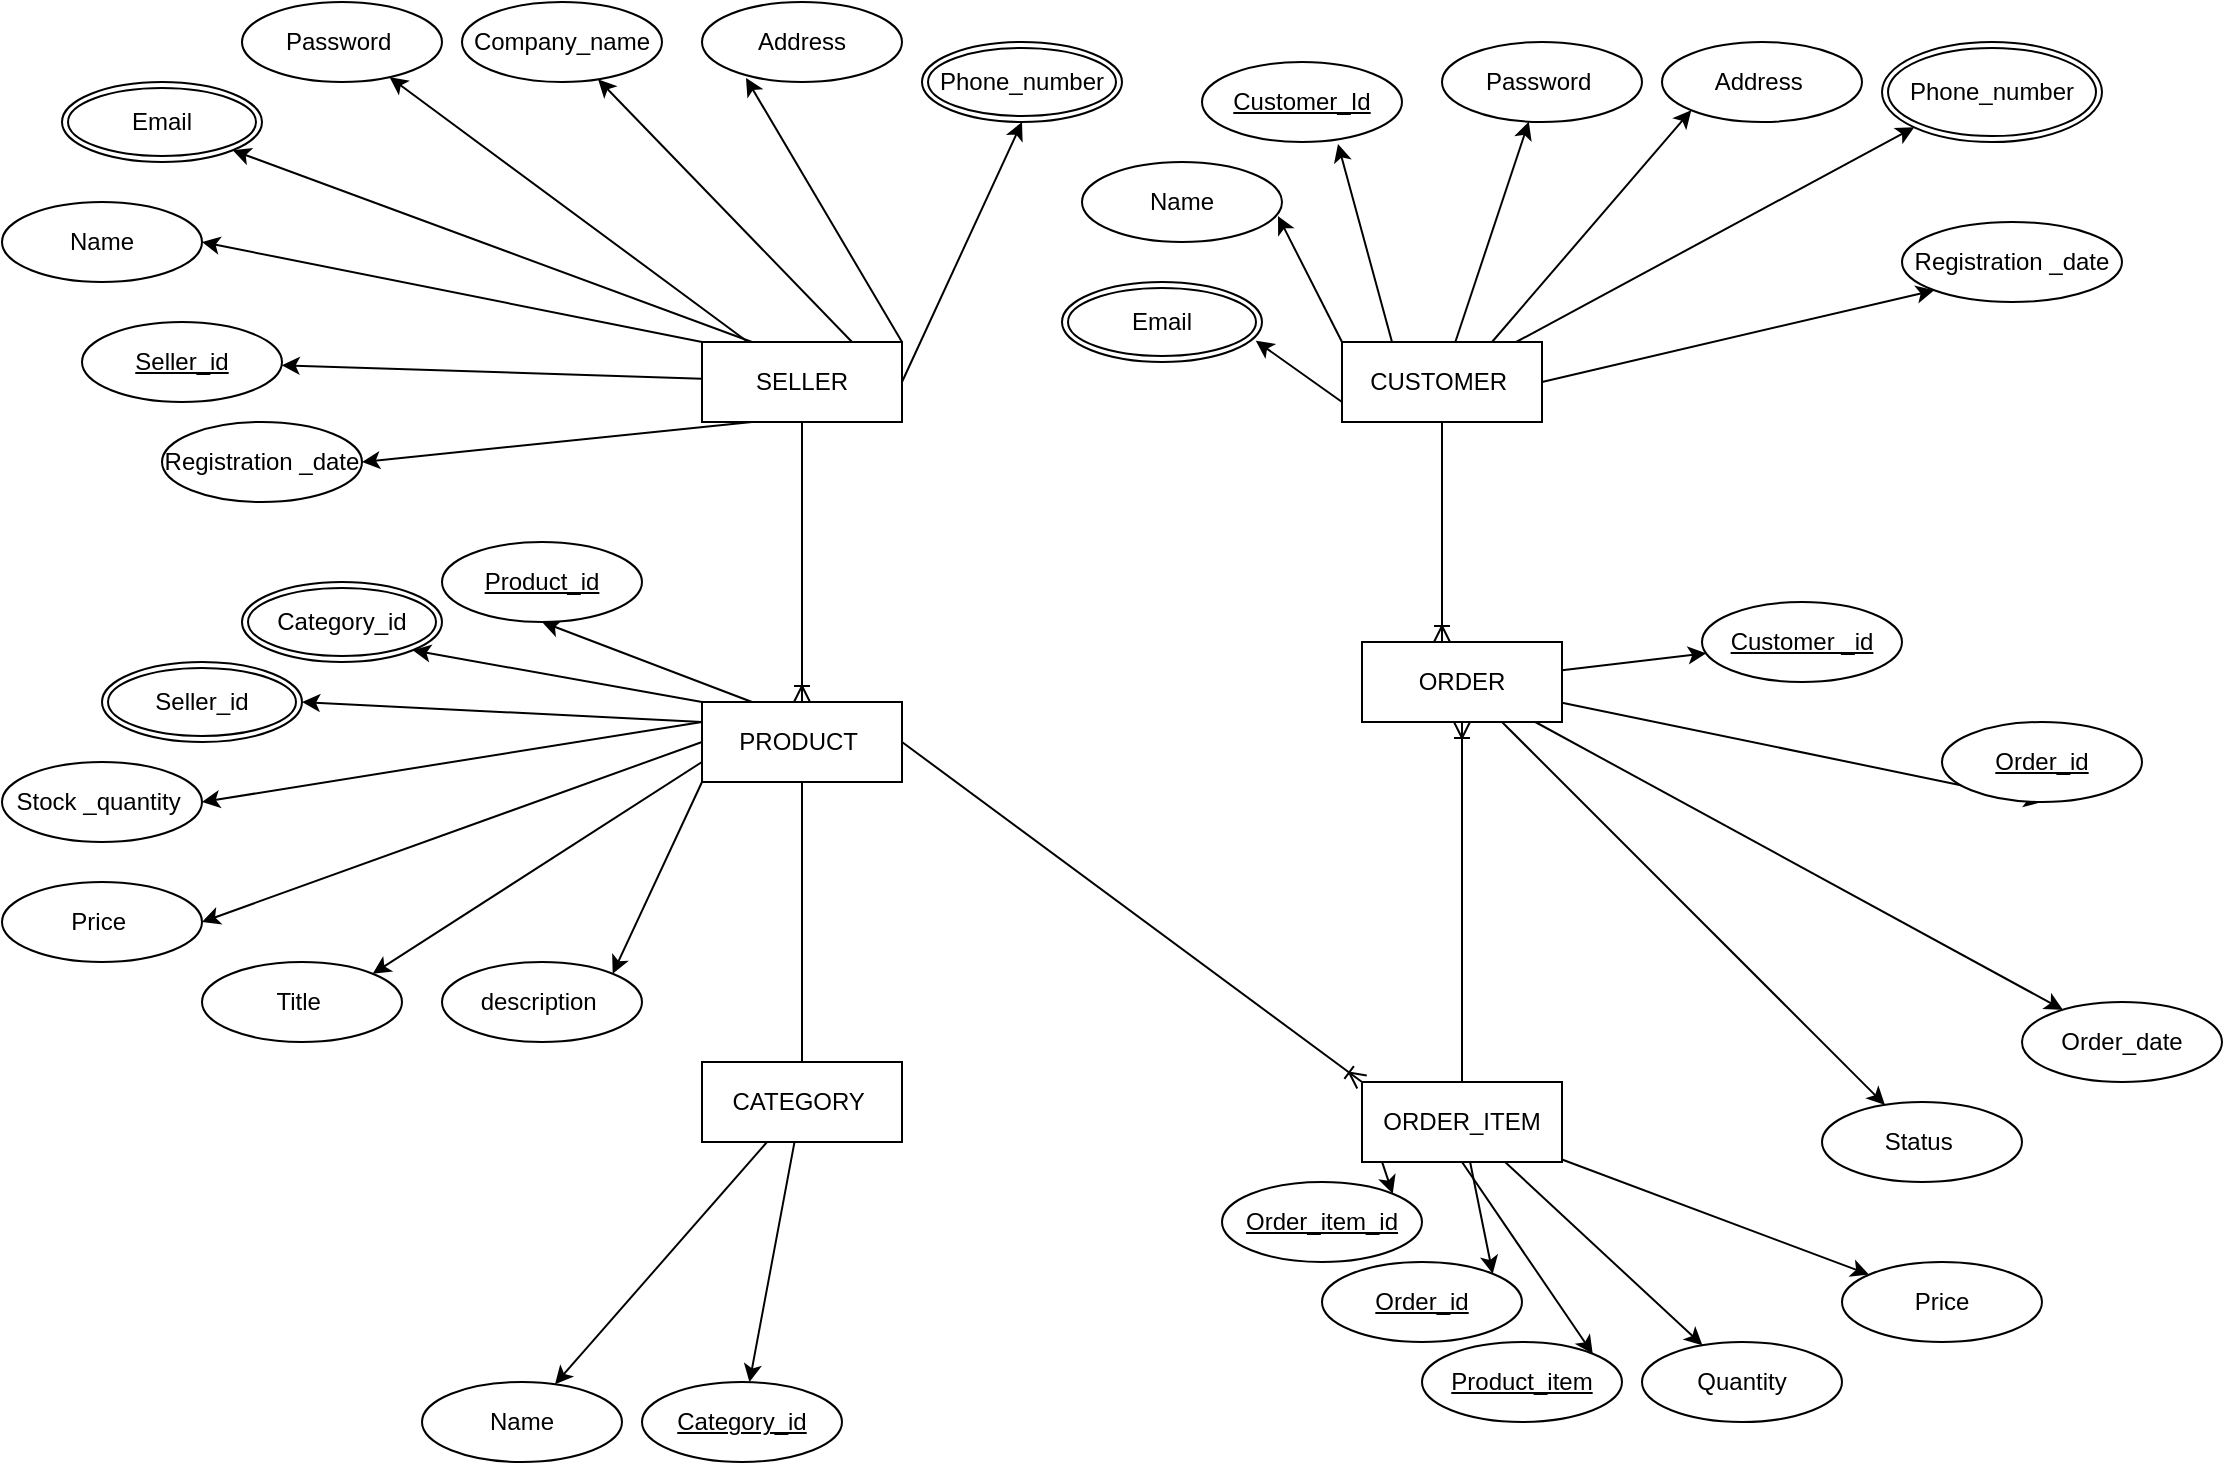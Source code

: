 <mxfile version="24.3.1" type="github">
  <diagram name="Page-1" id="KMla87-xjI7LZ-wWWzqZ">
    <mxGraphModel dx="1554" dy="418" grid="1" gridSize="10" guides="1" tooltips="1" connect="1" arrows="1" fold="1" page="1" pageScale="1" pageWidth="850" pageHeight="1100" math="0" shadow="0">
      <root>
        <mxCell id="0" />
        <mxCell id="1" parent="0" />
        <mxCell id="exMYe-eYut_iKR4kCG4Q-2" value="" style="rounded=0;orthogonalLoop=1;jettySize=auto;html=1;" parent="1" source="exMYe-eYut_iKR4kCG4Q-4" target="exMYe-eYut_iKR4kCG4Q-6" edge="1">
          <mxGeometry relative="1" as="geometry" />
        </mxCell>
        <mxCell id="exMYe-eYut_iKR4kCG4Q-3" style="rounded=0;orthogonalLoop=1;jettySize=auto;html=1;exitX=0.75;exitY=0;exitDx=0;exitDy=0;entryX=0;entryY=1;entryDx=0;entryDy=0;" parent="1" source="exMYe-eYut_iKR4kCG4Q-4" target="exMYe-eYut_iKR4kCG4Q-7" edge="1">
          <mxGeometry relative="1" as="geometry" />
        </mxCell>
        <mxCell id="exMYe-eYut_iKR4kCG4Q-4" value="CUSTOMER&amp;nbsp;" style="whiteSpace=wrap;html=1;align=center;" parent="1" vertex="1">
          <mxGeometry x="-130" y="220" width="100" height="40" as="geometry" />
        </mxCell>
        <mxCell id="exMYe-eYut_iKR4kCG4Q-5" value="Customer_Id" style="ellipse;whiteSpace=wrap;html=1;align=center;fontStyle=4;" parent="1" vertex="1">
          <mxGeometry x="-200" y="80" width="100" height="40" as="geometry" />
        </mxCell>
        <mxCell id="exMYe-eYut_iKR4kCG4Q-6" value="Password&amp;nbsp;" style="ellipse;whiteSpace=wrap;html=1;align=center;" parent="1" vertex="1">
          <mxGeometry x="-80" y="70" width="100" height="40" as="geometry" />
        </mxCell>
        <mxCell id="exMYe-eYut_iKR4kCG4Q-7" value="Address&amp;nbsp;" style="ellipse;whiteSpace=wrap;html=1;align=center;" parent="1" vertex="1">
          <mxGeometry x="30" y="70" width="100" height="40" as="geometry" />
        </mxCell>
        <mxCell id="exMYe-eYut_iKR4kCG4Q-8" value="Registration _date" style="ellipse;whiteSpace=wrap;html=1;align=center;" parent="1" vertex="1">
          <mxGeometry x="150" y="160" width="110" height="40" as="geometry" />
        </mxCell>
        <mxCell id="exMYe-eYut_iKR4kCG4Q-9" value="Name" style="ellipse;whiteSpace=wrap;html=1;align=center;" parent="1" vertex="1">
          <mxGeometry x="-260" y="130" width="100" height="40" as="geometry" />
        </mxCell>
        <mxCell id="exMYe-eYut_iKR4kCG4Q-10" style="rounded=0;orthogonalLoop=1;jettySize=auto;html=1;exitX=0;exitY=0;exitDx=0;exitDy=0;entryX=0.98;entryY=0.675;entryDx=0;entryDy=0;entryPerimeter=0;" parent="1" source="exMYe-eYut_iKR4kCG4Q-4" target="exMYe-eYut_iKR4kCG4Q-9" edge="1">
          <mxGeometry relative="1" as="geometry" />
        </mxCell>
        <mxCell id="exMYe-eYut_iKR4kCG4Q-11" value="" style="rounded=0;orthogonalLoop=1;jettySize=auto;html=1;" parent="1" source="exMYe-eYut_iKR4kCG4Q-15" target="exMYe-eYut_iKR4kCG4Q-17" edge="1">
          <mxGeometry relative="1" as="geometry" />
        </mxCell>
        <mxCell id="exMYe-eYut_iKR4kCG4Q-12" value="" style="rounded=0;orthogonalLoop=1;jettySize=auto;html=1;" parent="1" source="exMYe-eYut_iKR4kCG4Q-15" target="exMYe-eYut_iKR4kCG4Q-22" edge="1">
          <mxGeometry relative="1" as="geometry" />
        </mxCell>
        <mxCell id="exMYe-eYut_iKR4kCG4Q-13" style="rounded=0;orthogonalLoop=1;jettySize=auto;html=1;entryX=0.5;entryY=1;entryDx=0;entryDy=0;" parent="1" source="exMYe-eYut_iKR4kCG4Q-15" target="exMYe-eYut_iKR4kCG4Q-16" edge="1">
          <mxGeometry relative="1" as="geometry" />
        </mxCell>
        <mxCell id="exMYe-eYut_iKR4kCG4Q-14" value="" style="rounded=0;orthogonalLoop=1;jettySize=auto;html=1;" parent="1" source="exMYe-eYut_iKR4kCG4Q-15" target="exMYe-eYut_iKR4kCG4Q-18" edge="1">
          <mxGeometry relative="1" as="geometry" />
        </mxCell>
        <mxCell id="exMYe-eYut_iKR4kCG4Q-15" value="ORDER" style="whiteSpace=wrap;html=1;align=center;direction=east;" parent="1" vertex="1">
          <mxGeometry x="-120" y="370" width="100" height="40" as="geometry" />
        </mxCell>
        <mxCell id="exMYe-eYut_iKR4kCG4Q-16" value="Order_id" style="ellipse;whiteSpace=wrap;html=1;align=center;fontStyle=4;" parent="1" vertex="1">
          <mxGeometry x="170" y="410" width="100" height="40" as="geometry" />
        </mxCell>
        <mxCell id="exMYe-eYut_iKR4kCG4Q-17" value="Status&amp;nbsp;" style="ellipse;whiteSpace=wrap;html=1;align=center;" parent="1" vertex="1">
          <mxGeometry x="110" y="600" width="100" height="40" as="geometry" />
        </mxCell>
        <mxCell id="exMYe-eYut_iKR4kCG4Q-18" value="Order_date" style="ellipse;whiteSpace=wrap;html=1;align=center;" parent="1" vertex="1">
          <mxGeometry x="210" y="550" width="100" height="40" as="geometry" />
        </mxCell>
        <mxCell id="exMYe-eYut_iKR4kCG4Q-19" value="Email" style="ellipse;shape=doubleEllipse;margin=3;whiteSpace=wrap;html=1;align=center;" parent="1" vertex="1">
          <mxGeometry x="-270" y="190" width="100" height="40" as="geometry" />
        </mxCell>
        <mxCell id="exMYe-eYut_iKR4kCG4Q-20" value="Phone_number" style="ellipse;shape=doubleEllipse;margin=3;whiteSpace=wrap;html=1;align=center;" parent="1" vertex="1">
          <mxGeometry x="140" y="70" width="110" height="50" as="geometry" />
        </mxCell>
        <mxCell id="exMYe-eYut_iKR4kCG4Q-21" value="" style="fontSize=12;html=1;endArrow=ERoneToMany;rounded=0;exitX=0.5;exitY=1;exitDx=0;exitDy=0;" parent="1" source="exMYe-eYut_iKR4kCG4Q-4" edge="1">
          <mxGeometry width="100" height="100" relative="1" as="geometry">
            <mxPoint x="70" y="510" as="sourcePoint" />
            <mxPoint x="-80" y="370" as="targetPoint" />
          </mxGeometry>
        </mxCell>
        <mxCell id="exMYe-eYut_iKR4kCG4Q-22" value="Customer _id" style="ellipse;whiteSpace=wrap;html=1;align=center;fontStyle=4;" parent="1" vertex="1">
          <mxGeometry x="50" y="350" width="100" height="40" as="geometry" />
        </mxCell>
        <mxCell id="exMYe-eYut_iKR4kCG4Q-23" value="" style="rounded=0;orthogonalLoop=1;jettySize=auto;html=1;" parent="1" source="exMYe-eYut_iKR4kCG4Q-30" target="exMYe-eYut_iKR4kCG4Q-38" edge="1">
          <mxGeometry relative="1" as="geometry" />
        </mxCell>
        <mxCell id="exMYe-eYut_iKR4kCG4Q-24" value="" style="rounded=0;orthogonalLoop=1;jettySize=auto;html=1;" parent="1" source="exMYe-eYut_iKR4kCG4Q-30" target="exMYe-eYut_iKR4kCG4Q-31" edge="1">
          <mxGeometry relative="1" as="geometry" />
        </mxCell>
        <mxCell id="exMYe-eYut_iKR4kCG4Q-25" style="rounded=0;orthogonalLoop=1;jettySize=auto;html=1;exitX=0;exitY=0;exitDx=0;exitDy=0;entryX=1;entryY=0.5;entryDx=0;entryDy=0;" parent="1" source="exMYe-eYut_iKR4kCG4Q-30" target="exMYe-eYut_iKR4kCG4Q-35" edge="1">
          <mxGeometry relative="1" as="geometry" />
        </mxCell>
        <mxCell id="exMYe-eYut_iKR4kCG4Q-26" style="rounded=0;orthogonalLoop=1;jettySize=auto;html=1;exitX=0.25;exitY=0;exitDx=0;exitDy=0;entryX=1;entryY=1;entryDx=0;entryDy=0;" parent="1" source="exMYe-eYut_iKR4kCG4Q-30" target="exMYe-eYut_iKR4kCG4Q-33" edge="1">
          <mxGeometry relative="1" as="geometry" />
        </mxCell>
        <mxCell id="exMYe-eYut_iKR4kCG4Q-27" style="rounded=0;orthogonalLoop=1;jettySize=auto;html=1;exitX=0.75;exitY=0;exitDx=0;exitDy=0;" parent="1" source="exMYe-eYut_iKR4kCG4Q-30" target="exMYe-eYut_iKR4kCG4Q-32" edge="1">
          <mxGeometry relative="1" as="geometry" />
        </mxCell>
        <mxCell id="exMYe-eYut_iKR4kCG4Q-28" style="rounded=0;orthogonalLoop=1;jettySize=auto;html=1;exitX=1;exitY=0.5;exitDx=0;exitDy=0;entryX=0.5;entryY=1;entryDx=0;entryDy=0;" parent="1" source="exMYe-eYut_iKR4kCG4Q-30" target="exMYe-eYut_iKR4kCG4Q-37" edge="1">
          <mxGeometry relative="1" as="geometry" />
        </mxCell>
        <mxCell id="exMYe-eYut_iKR4kCG4Q-29" style="rounded=0;orthogonalLoop=1;jettySize=auto;html=1;exitX=0.25;exitY=1;exitDx=0;exitDy=0;entryX=1;entryY=0.5;entryDx=0;entryDy=0;" parent="1" source="exMYe-eYut_iKR4kCG4Q-30" target="exMYe-eYut_iKR4kCG4Q-34" edge="1">
          <mxGeometry relative="1" as="geometry" />
        </mxCell>
        <mxCell id="exMYe-eYut_iKR4kCG4Q-30" value="SELLER" style="whiteSpace=wrap;html=1;align=center;" parent="1" vertex="1">
          <mxGeometry x="-450" y="220" width="100" height="40" as="geometry" />
        </mxCell>
        <mxCell id="exMYe-eYut_iKR4kCG4Q-31" value="Password&amp;nbsp;" style="ellipse;whiteSpace=wrap;html=1;align=center;" parent="1" vertex="1">
          <mxGeometry x="-680" y="50" width="100" height="40" as="geometry" />
        </mxCell>
        <mxCell id="exMYe-eYut_iKR4kCG4Q-32" value="Company_name" style="ellipse;whiteSpace=wrap;html=1;align=center;" parent="1" vertex="1">
          <mxGeometry x="-570" y="50" width="100" height="40" as="geometry" />
        </mxCell>
        <mxCell id="exMYe-eYut_iKR4kCG4Q-33" value="Email" style="whiteSpace=wrap;html=1;align=center;shape=doubleEllipse;perimeter=ellipsePerimeter;margin=3;" parent="1" vertex="1">
          <mxGeometry x="-770" y="90" width="100" height="40" as="geometry" />
        </mxCell>
        <mxCell id="exMYe-eYut_iKR4kCG4Q-34" value="Registration _date" style="ellipse;whiteSpace=wrap;html=1;align=center;" parent="1" vertex="1">
          <mxGeometry x="-720" y="260" width="100" height="40" as="geometry" />
        </mxCell>
        <mxCell id="exMYe-eYut_iKR4kCG4Q-35" value="Name" style="ellipse;whiteSpace=wrap;html=1;align=center;" parent="1" vertex="1">
          <mxGeometry x="-800" y="150" width="100" height="40" as="geometry" />
        </mxCell>
        <mxCell id="exMYe-eYut_iKR4kCG4Q-36" value="Address" style="ellipse;whiteSpace=wrap;html=1;align=center;" parent="1" vertex="1">
          <mxGeometry x="-450" y="50" width="100" height="40" as="geometry" />
        </mxCell>
        <mxCell id="exMYe-eYut_iKR4kCG4Q-37" value="Phone_number" style="whiteSpace=wrap;html=1;align=center;shape=doubleEllipse;perimeter=ellipsePerimeter;margin=3;" parent="1" vertex="1">
          <mxGeometry x="-340" y="70" width="100" height="40" as="geometry" />
        </mxCell>
        <mxCell id="exMYe-eYut_iKR4kCG4Q-38" value="Seller_id" style="ellipse;whiteSpace=wrap;html=1;align=center;fontStyle=4;" parent="1" vertex="1">
          <mxGeometry x="-760" y="210" width="100" height="40" as="geometry" />
        </mxCell>
        <mxCell id="exMYe-eYut_iKR4kCG4Q-39" value="" style="fontSize=12;html=1;endArrow=ERoneToMany;rounded=0;exitX=0.5;exitY=1;exitDx=0;exitDy=0;entryX=0.5;entryY=0;entryDx=0;entryDy=0;" parent="1" source="exMYe-eYut_iKR4kCG4Q-30" target="exMYe-eYut_iKR4kCG4Q-47" edge="1">
          <mxGeometry width="100" height="100" relative="1" as="geometry">
            <mxPoint x="-325" y="220" as="sourcePoint" />
            <mxPoint x="-315" y="500" as="targetPoint" />
          </mxGeometry>
        </mxCell>
        <mxCell id="exMYe-eYut_iKR4kCG4Q-40" style="rounded=0;orthogonalLoop=1;jettySize=auto;html=1;exitX=0.25;exitY=0;exitDx=0;exitDy=0;entryX=0.5;entryY=1;entryDx=0;entryDy=0;" parent="1" source="exMYe-eYut_iKR4kCG4Q-47" target="exMYe-eYut_iKR4kCG4Q-54" edge="1">
          <mxGeometry relative="1" as="geometry" />
        </mxCell>
        <mxCell id="exMYe-eYut_iKR4kCG4Q-41" style="rounded=0;orthogonalLoop=1;jettySize=auto;html=1;exitX=0;exitY=0;exitDx=0;exitDy=0;entryX=1;entryY=1;entryDx=0;entryDy=0;" parent="1" source="exMYe-eYut_iKR4kCG4Q-47" target="exMYe-eYut_iKR4kCG4Q-48" edge="1">
          <mxGeometry relative="1" as="geometry" />
        </mxCell>
        <mxCell id="exMYe-eYut_iKR4kCG4Q-42" style="rounded=0;orthogonalLoop=1;jettySize=auto;html=1;exitX=0;exitY=0.25;exitDx=0;exitDy=0;entryX=1;entryY=0.5;entryDx=0;entryDy=0;" parent="1" source="exMYe-eYut_iKR4kCG4Q-47" target="exMYe-eYut_iKR4kCG4Q-49" edge="1">
          <mxGeometry relative="1" as="geometry" />
        </mxCell>
        <mxCell id="exMYe-eYut_iKR4kCG4Q-43" style="rounded=0;orthogonalLoop=1;jettySize=auto;html=1;exitX=0;exitY=0.25;exitDx=0;exitDy=0;entryX=1;entryY=0.5;entryDx=0;entryDy=0;" parent="1" source="exMYe-eYut_iKR4kCG4Q-47" target="exMYe-eYut_iKR4kCG4Q-50" edge="1">
          <mxGeometry relative="1" as="geometry" />
        </mxCell>
        <mxCell id="exMYe-eYut_iKR4kCG4Q-44" style="rounded=0;orthogonalLoop=1;jettySize=auto;html=1;exitX=0;exitY=0.5;exitDx=0;exitDy=0;entryX=1;entryY=0.5;entryDx=0;entryDy=0;" parent="1" source="exMYe-eYut_iKR4kCG4Q-47" target="exMYe-eYut_iKR4kCG4Q-51" edge="1">
          <mxGeometry relative="1" as="geometry" />
        </mxCell>
        <mxCell id="exMYe-eYut_iKR4kCG4Q-45" style="rounded=0;orthogonalLoop=1;jettySize=auto;html=1;exitX=0;exitY=0.75;exitDx=0;exitDy=0;entryX=1;entryY=0;entryDx=0;entryDy=0;" parent="1" source="exMYe-eYut_iKR4kCG4Q-47" target="exMYe-eYut_iKR4kCG4Q-53" edge="1">
          <mxGeometry relative="1" as="geometry" />
        </mxCell>
        <mxCell id="exMYe-eYut_iKR4kCG4Q-46" style="rounded=0;orthogonalLoop=1;jettySize=auto;html=1;exitX=0;exitY=1;exitDx=0;exitDy=0;entryX=1;entryY=0;entryDx=0;entryDy=0;" parent="1" source="exMYe-eYut_iKR4kCG4Q-47" target="exMYe-eYut_iKR4kCG4Q-52" edge="1">
          <mxGeometry relative="1" as="geometry" />
        </mxCell>
        <mxCell id="exMYe-eYut_iKR4kCG4Q-47" value="PRODUCT&amp;nbsp;" style="whiteSpace=wrap;html=1;align=center;" parent="1" vertex="1">
          <mxGeometry x="-450" y="400" width="100" height="40" as="geometry" />
        </mxCell>
        <mxCell id="exMYe-eYut_iKR4kCG4Q-48" value="Category_id" style="whiteSpace=wrap;html=1;align=center;shape=doubleEllipse;perimeter=ellipsePerimeter;margin=3;" parent="1" vertex="1">
          <mxGeometry x="-680" y="340" width="100" height="40" as="geometry" />
        </mxCell>
        <mxCell id="exMYe-eYut_iKR4kCG4Q-49" value="Seller_id" style="whiteSpace=wrap;html=1;align=center;shape=doubleEllipse;perimeter=ellipsePerimeter;margin=3;" parent="1" vertex="1">
          <mxGeometry x="-750" y="380" width="100" height="40" as="geometry" />
        </mxCell>
        <mxCell id="exMYe-eYut_iKR4kCG4Q-50" value="Stock _quantity&amp;nbsp;" style="ellipse;whiteSpace=wrap;html=1;align=center;" parent="1" vertex="1">
          <mxGeometry x="-800" y="430" width="100" height="40" as="geometry" />
        </mxCell>
        <mxCell id="exMYe-eYut_iKR4kCG4Q-51" value="Price&amp;nbsp;" style="ellipse;whiteSpace=wrap;html=1;align=center;" parent="1" vertex="1">
          <mxGeometry x="-800" y="490" width="100" height="40" as="geometry" />
        </mxCell>
        <mxCell id="exMYe-eYut_iKR4kCG4Q-52" value="description&amp;nbsp;" style="ellipse;whiteSpace=wrap;html=1;align=center;" parent="1" vertex="1">
          <mxGeometry x="-580" y="530" width="100" height="40" as="geometry" />
        </mxCell>
        <mxCell id="exMYe-eYut_iKR4kCG4Q-53" value="Title&amp;nbsp;" style="ellipse;whiteSpace=wrap;html=1;align=center;" parent="1" vertex="1">
          <mxGeometry x="-700" y="530" width="100" height="40" as="geometry" />
        </mxCell>
        <mxCell id="exMYe-eYut_iKR4kCG4Q-54" value="Product_id" style="ellipse;whiteSpace=wrap;html=1;align=center;fontStyle=4;" parent="1" vertex="1">
          <mxGeometry x="-580" y="320" width="100" height="40" as="geometry" />
        </mxCell>
        <mxCell id="exMYe-eYut_iKR4kCG4Q-55" value="" style="rounded=0;orthogonalLoop=1;jettySize=auto;html=1;" parent="1" source="exMYe-eYut_iKR4kCG4Q-57" target="exMYe-eYut_iKR4kCG4Q-58" edge="1">
          <mxGeometry relative="1" as="geometry" />
        </mxCell>
        <mxCell id="exMYe-eYut_iKR4kCG4Q-56" value="" style="rounded=0;orthogonalLoop=1;jettySize=auto;html=1;" parent="1" source="exMYe-eYut_iKR4kCG4Q-57" target="exMYe-eYut_iKR4kCG4Q-59" edge="1">
          <mxGeometry relative="1" as="geometry" />
        </mxCell>
        <mxCell id="exMYe-eYut_iKR4kCG4Q-57" value="CATEGORY&amp;nbsp;" style="whiteSpace=wrap;html=1;align=center;" parent="1" vertex="1">
          <mxGeometry x="-450" y="580" width="100" height="40" as="geometry" />
        </mxCell>
        <mxCell id="exMYe-eYut_iKR4kCG4Q-58" value="Name" style="ellipse;whiteSpace=wrap;html=1;align=center;" parent="1" vertex="1">
          <mxGeometry x="-590" y="740" width="100" height="40" as="geometry" />
        </mxCell>
        <mxCell id="exMYe-eYut_iKR4kCG4Q-59" value="Category_id" style="ellipse;whiteSpace=wrap;html=1;align=center;fontStyle=4;" parent="1" vertex="1">
          <mxGeometry x="-480" y="740" width="100" height="40" as="geometry" />
        </mxCell>
        <mxCell id="exMYe-eYut_iKR4kCG4Q-60" value="" style="endArrow=none;html=1;rounded=0;exitX=0.5;exitY=1;exitDx=0;exitDy=0;entryX=0.5;entryY=0;entryDx=0;entryDy=0;" parent="1" source="exMYe-eYut_iKR4kCG4Q-47" target="exMYe-eYut_iKR4kCG4Q-57" edge="1">
          <mxGeometry relative="1" as="geometry">
            <mxPoint x="-290" y="660" as="sourcePoint" />
            <mxPoint x="-130" y="660" as="targetPoint" />
          </mxGeometry>
        </mxCell>
        <mxCell id="exMYe-eYut_iKR4kCG4Q-61" value="" style="rounded=0;orthogonalLoop=1;jettySize=auto;html=1;" parent="1" source="exMYe-eYut_iKR4kCG4Q-66" target="exMYe-eYut_iKR4kCG4Q-70" edge="1">
          <mxGeometry relative="1" as="geometry" />
        </mxCell>
        <mxCell id="exMYe-eYut_iKR4kCG4Q-62" style="rounded=0;orthogonalLoop=1;jettySize=auto;html=1;exitX=0.5;exitY=1;exitDx=0;exitDy=0;entryX=1;entryY=0;entryDx=0;entryDy=0;" parent="1" source="exMYe-eYut_iKR4kCG4Q-66" target="exMYe-eYut_iKR4kCG4Q-68" edge="1">
          <mxGeometry relative="1" as="geometry" />
        </mxCell>
        <mxCell id="exMYe-eYut_iKR4kCG4Q-63" value="" style="rounded=0;orthogonalLoop=1;jettySize=auto;html=1;entryX=1;entryY=0;entryDx=0;entryDy=0;" parent="1" source="exMYe-eYut_iKR4kCG4Q-66" target="exMYe-eYut_iKR4kCG4Q-69" edge="1">
          <mxGeometry relative="1" as="geometry">
            <mxPoint x="-50" y="630" as="targetPoint" />
          </mxGeometry>
        </mxCell>
        <mxCell id="exMYe-eYut_iKR4kCG4Q-64" style="rounded=0;orthogonalLoop=1;jettySize=auto;html=1;exitX=0;exitY=0.25;exitDx=0;exitDy=0;entryX=1;entryY=0;entryDx=0;entryDy=0;" parent="1" source="exMYe-eYut_iKR4kCG4Q-66" target="exMYe-eYut_iKR4kCG4Q-67" edge="1">
          <mxGeometry relative="1" as="geometry" />
        </mxCell>
        <mxCell id="exMYe-eYut_iKR4kCG4Q-65" value="" style="rounded=0;orthogonalLoop=1;jettySize=auto;html=1;" parent="1" source="exMYe-eYut_iKR4kCG4Q-66" target="exMYe-eYut_iKR4kCG4Q-71" edge="1">
          <mxGeometry relative="1" as="geometry" />
        </mxCell>
        <mxCell id="exMYe-eYut_iKR4kCG4Q-66" value="ORDER_ITEM" style="whiteSpace=wrap;html=1;align=center;" parent="1" vertex="1">
          <mxGeometry x="-120" y="590" width="100" height="40" as="geometry" />
        </mxCell>
        <mxCell id="exMYe-eYut_iKR4kCG4Q-67" value="Order_item_id" style="ellipse;whiteSpace=wrap;html=1;align=center;fontStyle=4;" parent="1" vertex="1">
          <mxGeometry x="-190" y="640" width="100" height="40" as="geometry" />
        </mxCell>
        <mxCell id="exMYe-eYut_iKR4kCG4Q-68" value="Product_item" style="ellipse;whiteSpace=wrap;html=1;align=center;fontStyle=4;" parent="1" vertex="1">
          <mxGeometry x="-90" y="720" width="100" height="40" as="geometry" />
        </mxCell>
        <mxCell id="exMYe-eYut_iKR4kCG4Q-69" value="Order_id" style="ellipse;whiteSpace=wrap;html=1;align=center;fontStyle=4;" parent="1" vertex="1">
          <mxGeometry x="-140" y="680" width="100" height="40" as="geometry" />
        </mxCell>
        <mxCell id="exMYe-eYut_iKR4kCG4Q-70" value="Quantity" style="ellipse;whiteSpace=wrap;html=1;align=center;" parent="1" vertex="1">
          <mxGeometry x="20" y="720" width="100" height="40" as="geometry" />
        </mxCell>
        <mxCell id="exMYe-eYut_iKR4kCG4Q-71" value="Price" style="ellipse;whiteSpace=wrap;html=1;align=center;" parent="1" vertex="1">
          <mxGeometry x="120" y="680" width="100" height="40" as="geometry" />
        </mxCell>
        <mxCell id="exMYe-eYut_iKR4kCG4Q-72" value="" style="fontSize=12;html=1;endArrow=ERoneToMany;rounded=0;exitX=0.5;exitY=0;exitDx=0;exitDy=0;entryX=0.5;entryY=1;entryDx=0;entryDy=0;" parent="1" source="exMYe-eYut_iKR4kCG4Q-66" target="exMYe-eYut_iKR4kCG4Q-15" edge="1">
          <mxGeometry width="100" height="100" relative="1" as="geometry">
            <mxPoint x="-110" y="640" as="sourcePoint" />
            <mxPoint x="-10" y="540" as="targetPoint" />
          </mxGeometry>
        </mxCell>
        <mxCell id="exMYe-eYut_iKR4kCG4Q-73" value="" style="fontSize=12;html=1;endArrow=ERoneToMany;rounded=0;exitX=1;exitY=0.5;exitDx=0;exitDy=0;entryX=0;entryY=0;entryDx=0;entryDy=0;" parent="1" source="exMYe-eYut_iKR4kCG4Q-47" target="exMYe-eYut_iKR4kCG4Q-66" edge="1">
          <mxGeometry width="100" height="100" relative="1" as="geometry">
            <mxPoint x="-120" y="510" as="sourcePoint" />
            <mxPoint x="-20" y="410" as="targetPoint" />
          </mxGeometry>
        </mxCell>
        <mxCell id="exMYe-eYut_iKR4kCG4Q-74" style="rounded=0;orthogonalLoop=1;jettySize=auto;html=1;exitX=1;exitY=0;exitDx=0;exitDy=0;entryX=0.22;entryY=0.95;entryDx=0;entryDy=0;entryPerimeter=0;" parent="1" source="exMYe-eYut_iKR4kCG4Q-30" target="exMYe-eYut_iKR4kCG4Q-36" edge="1">
          <mxGeometry relative="1" as="geometry" />
        </mxCell>
        <mxCell id="exMYe-eYut_iKR4kCG4Q-75" style="rounded=0;orthogonalLoop=1;jettySize=auto;html=1;exitX=0.25;exitY=0;exitDx=0;exitDy=0;entryX=0.68;entryY=1.025;entryDx=0;entryDy=0;entryPerimeter=0;" parent="1" source="exMYe-eYut_iKR4kCG4Q-4" target="exMYe-eYut_iKR4kCG4Q-5" edge="1">
          <mxGeometry relative="1" as="geometry" />
        </mxCell>
        <mxCell id="exMYe-eYut_iKR4kCG4Q-76" style="rounded=0;orthogonalLoop=1;jettySize=auto;html=1;entryX=0;entryY=1;entryDx=0;entryDy=0;" parent="1" source="exMYe-eYut_iKR4kCG4Q-4" target="exMYe-eYut_iKR4kCG4Q-20" edge="1">
          <mxGeometry relative="1" as="geometry" />
        </mxCell>
        <mxCell id="exMYe-eYut_iKR4kCG4Q-77" style="rounded=0;orthogonalLoop=1;jettySize=auto;html=1;exitX=0;exitY=0.75;exitDx=0;exitDy=0;entryX=0.969;entryY=0.735;entryDx=0;entryDy=0;entryPerimeter=0;" parent="1" source="exMYe-eYut_iKR4kCG4Q-4" target="exMYe-eYut_iKR4kCG4Q-19" edge="1">
          <mxGeometry relative="1" as="geometry" />
        </mxCell>
        <mxCell id="exMYe-eYut_iKR4kCG4Q-78" style="rounded=0;orthogonalLoop=1;jettySize=auto;html=1;exitX=1;exitY=0.5;exitDx=0;exitDy=0;entryX=0;entryY=1;entryDx=0;entryDy=0;" parent="1" target="exMYe-eYut_iKR4kCG4Q-8" edge="1" source="exMYe-eYut_iKR4kCG4Q-4">
          <mxGeometry relative="1" as="geometry">
            <mxPoint x="10" y="250" as="sourcePoint" />
            <mxPoint x="223.3" y="262.32" as="targetPoint" />
          </mxGeometry>
        </mxCell>
      </root>
    </mxGraphModel>
  </diagram>
</mxfile>
